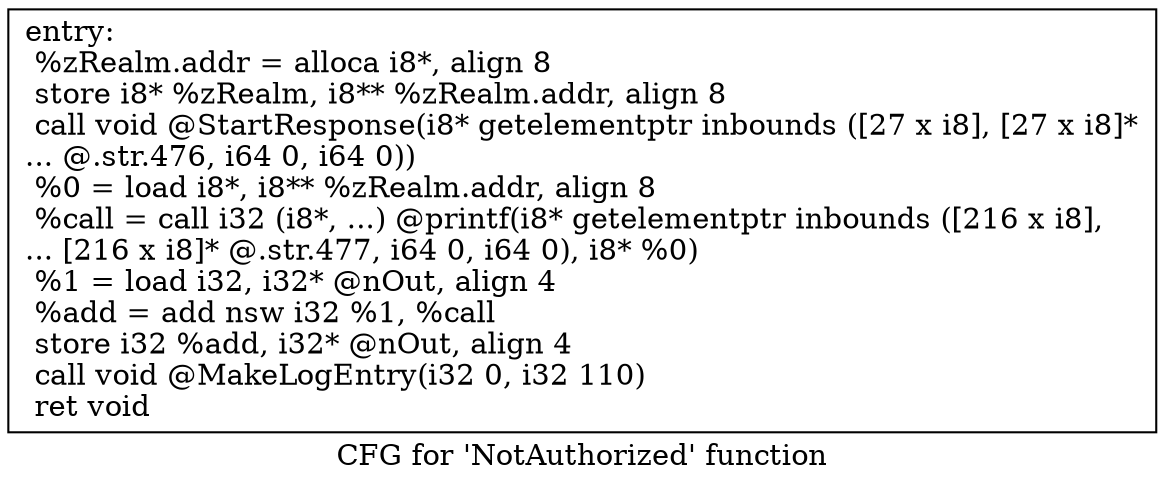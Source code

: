 digraph "CFG for 'NotAuthorized' function" {
	label="CFG for 'NotAuthorized' function";

	Node0xc76870 [shape=record,label="{entry:\l  %zRealm.addr = alloca i8*, align 8\l  store i8* %zRealm, i8** %zRealm.addr, align 8\l  call void @StartResponse(i8* getelementptr inbounds ([27 x i8], [27 x i8]*\l... @.str.476, i64 0, i64 0))\l  %0 = load i8*, i8** %zRealm.addr, align 8\l  %call = call i32 (i8*, ...) @printf(i8* getelementptr inbounds ([216 x i8],\l... [216 x i8]* @.str.477, i64 0, i64 0), i8* %0)\l  %1 = load i32, i32* @nOut, align 4\l  %add = add nsw i32 %1, %call\l  store i32 %add, i32* @nOut, align 4\l  call void @MakeLogEntry(i32 0, i32 110)\l  ret void\l}"];
}
